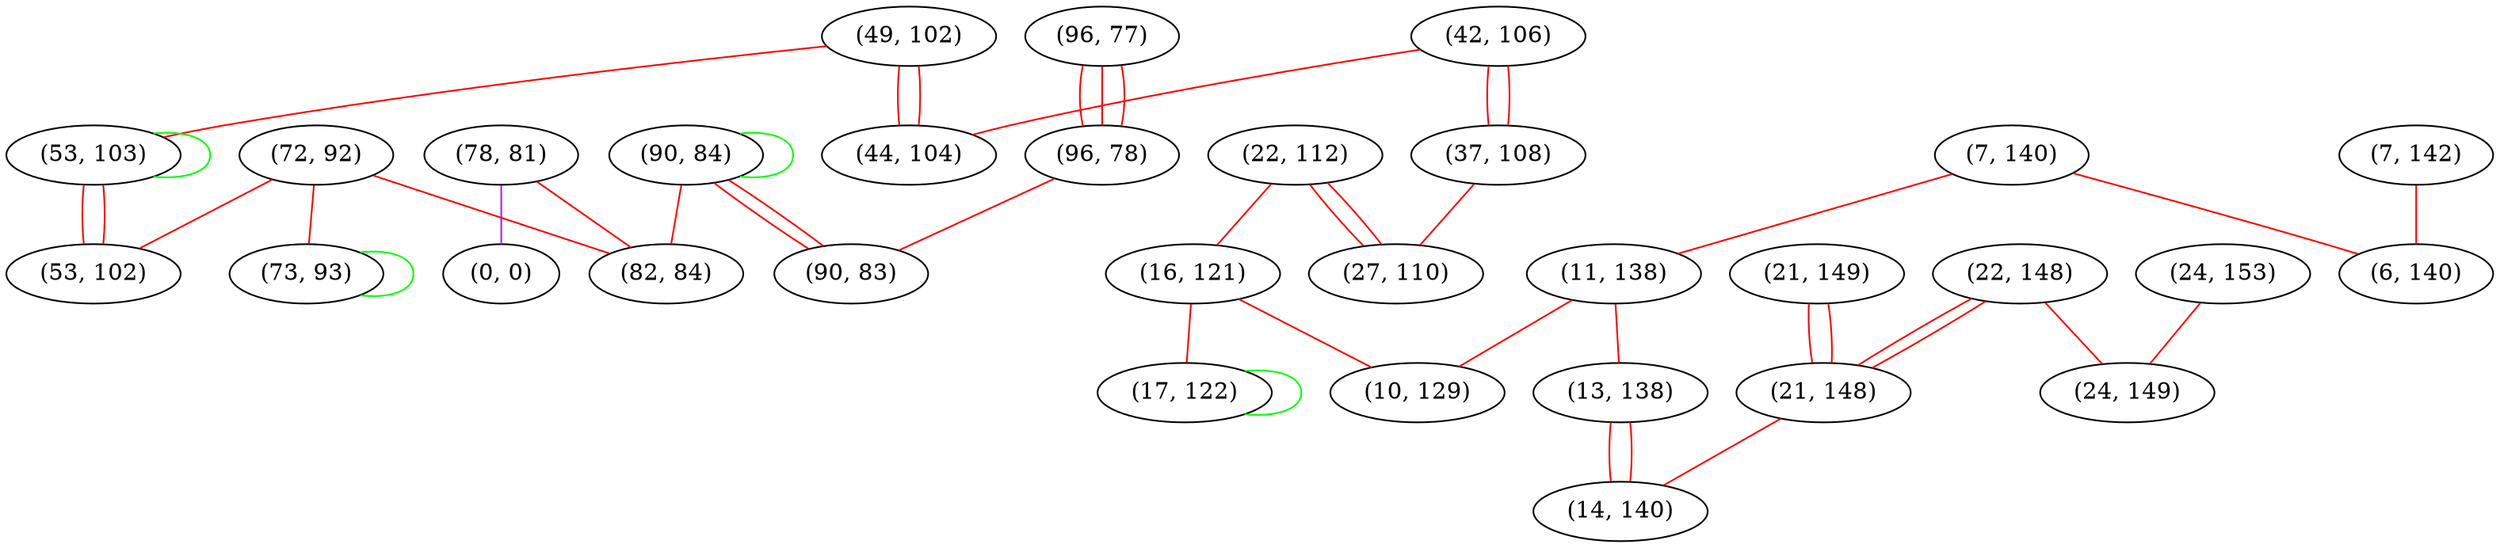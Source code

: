 graph "" {
"(78, 81)";
"(21, 149)";
"(7, 140)";
"(96, 77)";
"(22, 112)";
"(16, 121)";
"(72, 92)";
"(17, 122)";
"(22, 148)";
"(21, 148)";
"(49, 102)";
"(90, 84)";
"(42, 106)";
"(96, 78)";
"(37, 108)";
"(53, 103)";
"(82, 84)";
"(44, 104)";
"(7, 142)";
"(0, 0)";
"(27, 110)";
"(11, 138)";
"(10, 129)";
"(53, 102)";
"(6, 140)";
"(13, 138)";
"(73, 93)";
"(90, 83)";
"(24, 153)";
"(14, 140)";
"(24, 149)";
"(78, 81)" -- "(0, 0)"  [color=purple, key=0, weight=4];
"(78, 81)" -- "(82, 84)"  [color=red, key=0, weight=1];
"(21, 149)" -- "(21, 148)"  [color=red, key=0, weight=1];
"(21, 149)" -- "(21, 148)"  [color=red, key=1, weight=1];
"(7, 140)" -- "(6, 140)"  [color=red, key=0, weight=1];
"(7, 140)" -- "(11, 138)"  [color=red, key=0, weight=1];
"(96, 77)" -- "(96, 78)"  [color=red, key=0, weight=1];
"(96, 77)" -- "(96, 78)"  [color=red, key=1, weight=1];
"(96, 77)" -- "(96, 78)"  [color=red, key=2, weight=1];
"(22, 112)" -- "(16, 121)"  [color=red, key=0, weight=1];
"(22, 112)" -- "(27, 110)"  [color=red, key=0, weight=1];
"(22, 112)" -- "(27, 110)"  [color=red, key=1, weight=1];
"(16, 121)" -- "(17, 122)"  [color=red, key=0, weight=1];
"(16, 121)" -- "(10, 129)"  [color=red, key=0, weight=1];
"(72, 92)" -- "(53, 102)"  [color=red, key=0, weight=1];
"(72, 92)" -- "(73, 93)"  [color=red, key=0, weight=1];
"(72, 92)" -- "(82, 84)"  [color=red, key=0, weight=1];
"(17, 122)" -- "(17, 122)"  [color=green, key=0, weight=2];
"(22, 148)" -- "(21, 148)"  [color=red, key=0, weight=1];
"(22, 148)" -- "(21, 148)"  [color=red, key=1, weight=1];
"(22, 148)" -- "(24, 149)"  [color=red, key=0, weight=1];
"(21, 148)" -- "(14, 140)"  [color=red, key=0, weight=1];
"(49, 102)" -- "(53, 103)"  [color=red, key=0, weight=1];
"(49, 102)" -- "(44, 104)"  [color=red, key=0, weight=1];
"(49, 102)" -- "(44, 104)"  [color=red, key=1, weight=1];
"(90, 84)" -- "(90, 83)"  [color=red, key=0, weight=1];
"(90, 84)" -- "(90, 83)"  [color=red, key=1, weight=1];
"(90, 84)" -- "(82, 84)"  [color=red, key=0, weight=1];
"(90, 84)" -- "(90, 84)"  [color=green, key=0, weight=2];
"(42, 106)" -- "(37, 108)"  [color=red, key=0, weight=1];
"(42, 106)" -- "(37, 108)"  [color=red, key=1, weight=1];
"(42, 106)" -- "(44, 104)"  [color=red, key=0, weight=1];
"(96, 78)" -- "(90, 83)"  [color=red, key=0, weight=1];
"(37, 108)" -- "(27, 110)"  [color=red, key=0, weight=1];
"(53, 103)" -- "(53, 102)"  [color=red, key=0, weight=1];
"(53, 103)" -- "(53, 102)"  [color=red, key=1, weight=1];
"(53, 103)" -- "(53, 103)"  [color=green, key=0, weight=2];
"(7, 142)" -- "(6, 140)"  [color=red, key=0, weight=1];
"(11, 138)" -- "(13, 138)"  [color=red, key=0, weight=1];
"(11, 138)" -- "(10, 129)"  [color=red, key=0, weight=1];
"(13, 138)" -- "(14, 140)"  [color=red, key=0, weight=1];
"(13, 138)" -- "(14, 140)"  [color=red, key=1, weight=1];
"(73, 93)" -- "(73, 93)"  [color=green, key=0, weight=2];
"(24, 153)" -- "(24, 149)"  [color=red, key=0, weight=1];
}
